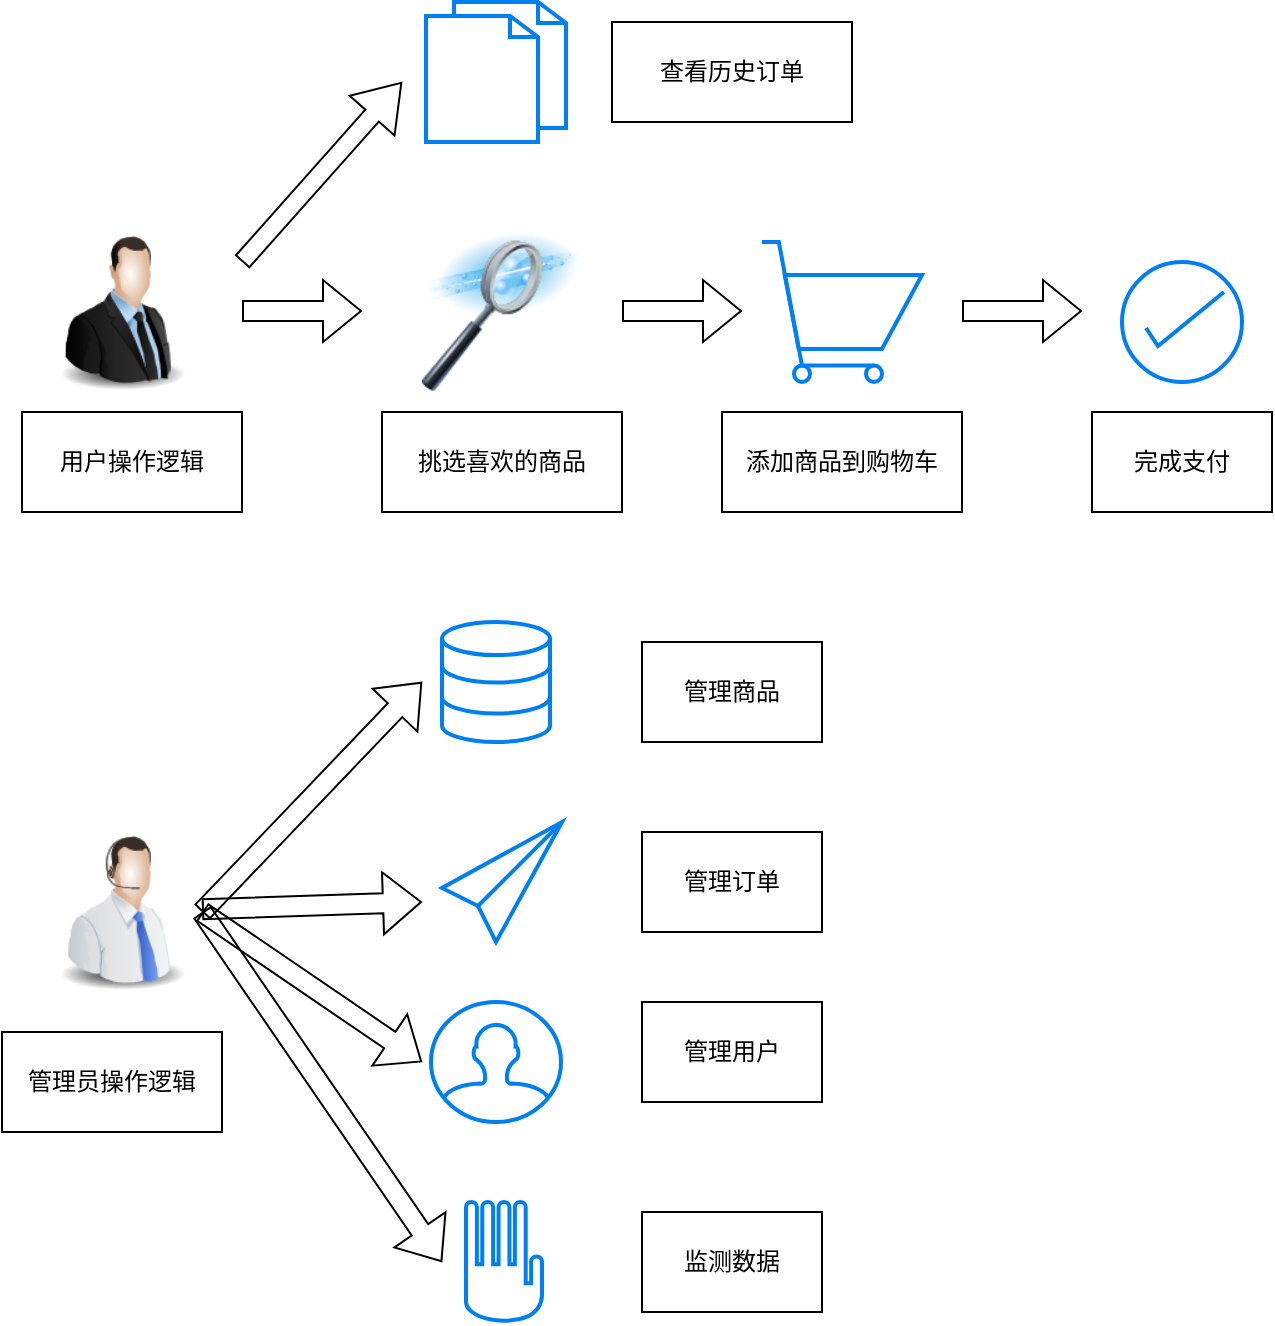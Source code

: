 <mxfile version="21.5.0" type="github">
  <diagram name="第 1 页" id="J7mMz2AS_QD8TT7dZT5X">
    <mxGraphModel dx="1246" dy="755" grid="1" gridSize="10" guides="1" tooltips="1" connect="1" arrows="1" fold="1" page="1" pageScale="1" pageWidth="827" pageHeight="1169" math="0" shadow="0">
      <root>
        <mxCell id="0" />
        <mxCell id="1" parent="0" />
        <mxCell id="dElah9kEDJpZpRQ2OeUi-7" value="用户操作逻辑" style="rounded=0;whiteSpace=wrap;html=1;" vertex="1" parent="1">
          <mxGeometry x="80" y="535" width="110" height="50" as="geometry" />
        </mxCell>
        <mxCell id="dElah9kEDJpZpRQ2OeUi-9" value="" style="shape=flexArrow;endArrow=classic;html=1;rounded=0;" edge="1" parent="1">
          <mxGeometry width="50" height="50" relative="1" as="geometry">
            <mxPoint x="190" y="484.5" as="sourcePoint" />
            <mxPoint x="250" y="484.5" as="targetPoint" />
          </mxGeometry>
        </mxCell>
        <mxCell id="dElah9kEDJpZpRQ2OeUi-10" value="" style="image;html=1;image=img/lib/clip_art/computers/Data_Filtering_128x128.png" vertex="1" parent="1">
          <mxGeometry x="280" y="445" width="80" height="80" as="geometry" />
        </mxCell>
        <mxCell id="dElah9kEDJpZpRQ2OeUi-11" value="挑选喜欢的商品" style="rounded=0;whiteSpace=wrap;html=1;" vertex="1" parent="1">
          <mxGeometry x="260" y="535" width="120" height="50" as="geometry" />
        </mxCell>
        <mxCell id="dElah9kEDJpZpRQ2OeUi-12" value="" style="image;html=1;image=img/lib/clip_art/people/Suit_Man_128x128.png" vertex="1" parent="1">
          <mxGeometry x="90" y="445" width="80" height="80" as="geometry" />
        </mxCell>
        <mxCell id="dElah9kEDJpZpRQ2OeUi-13" value="" style="html=1;verticalLabelPosition=bottom;align=center;labelBackgroundColor=#ffffff;verticalAlign=top;strokeWidth=2;strokeColor=#0080F0;shadow=0;dashed=0;shape=mxgraph.ios7.icons.shopping_cart;" vertex="1" parent="1">
          <mxGeometry x="450" y="450" width="80" height="70" as="geometry" />
        </mxCell>
        <mxCell id="dElah9kEDJpZpRQ2OeUi-14" value="" style="shape=flexArrow;endArrow=classic;html=1;rounded=0;" edge="1" parent="1">
          <mxGeometry width="50" height="50" relative="1" as="geometry">
            <mxPoint x="380" y="484.5" as="sourcePoint" />
            <mxPoint x="440" y="484.5" as="targetPoint" />
          </mxGeometry>
        </mxCell>
        <mxCell id="dElah9kEDJpZpRQ2OeUi-15" value="添加商品到购物车" style="rounded=0;whiteSpace=wrap;html=1;" vertex="1" parent="1">
          <mxGeometry x="430" y="535" width="120" height="50" as="geometry" />
        </mxCell>
        <mxCell id="dElah9kEDJpZpRQ2OeUi-16" value="" style="html=1;verticalLabelPosition=bottom;align=center;labelBackgroundColor=#ffffff;verticalAlign=top;strokeWidth=2;strokeColor=#0080F0;shadow=0;dashed=0;shape=mxgraph.ios7.icons.select;" vertex="1" parent="1">
          <mxGeometry x="630" y="460" width="60" height="60" as="geometry" />
        </mxCell>
        <mxCell id="dElah9kEDJpZpRQ2OeUi-17" value="" style="shape=flexArrow;endArrow=classic;html=1;rounded=0;" edge="1" parent="1">
          <mxGeometry width="50" height="50" relative="1" as="geometry">
            <mxPoint x="550" y="484.5" as="sourcePoint" />
            <mxPoint x="610" y="484.5" as="targetPoint" />
          </mxGeometry>
        </mxCell>
        <mxCell id="dElah9kEDJpZpRQ2OeUi-18" value="完成支付" style="rounded=0;whiteSpace=wrap;html=1;" vertex="1" parent="1">
          <mxGeometry x="615" y="535" width="90" height="50" as="geometry" />
        </mxCell>
        <mxCell id="dElah9kEDJpZpRQ2OeUi-19" value="" style="image;html=1;image=img/lib/clip_art/people/Telesales_Man_128x128.png" vertex="1" parent="1">
          <mxGeometry x="90" y="745" width="80" height="80" as="geometry" />
        </mxCell>
        <mxCell id="dElah9kEDJpZpRQ2OeUi-20" value="管理员操作逻辑" style="rounded=0;whiteSpace=wrap;html=1;" vertex="1" parent="1">
          <mxGeometry x="70" y="845" width="110" height="50" as="geometry" />
        </mxCell>
        <mxCell id="dElah9kEDJpZpRQ2OeUi-21" value="" style="html=1;verticalLabelPosition=bottom;align=center;labelBackgroundColor=#ffffff;verticalAlign=top;strokeWidth=2;strokeColor=#0080F0;shadow=0;dashed=0;shape=mxgraph.ios7.icons.data;" vertex="1" parent="1">
          <mxGeometry x="290" y="640" width="54" height="60" as="geometry" />
        </mxCell>
        <mxCell id="dElah9kEDJpZpRQ2OeUi-22" value="管理商品" style="rounded=0;whiteSpace=wrap;html=1;" vertex="1" parent="1">
          <mxGeometry x="390" y="650" width="90" height="50" as="geometry" />
        </mxCell>
        <mxCell id="dElah9kEDJpZpRQ2OeUi-23" value="" style="html=1;verticalLabelPosition=bottom;align=center;labelBackgroundColor=#ffffff;verticalAlign=top;strokeWidth=2;strokeColor=#0080F0;shadow=0;dashed=0;shape=mxgraph.ios7.icons.pointer;" vertex="1" parent="1">
          <mxGeometry x="290" y="740" width="60" height="60" as="geometry" />
        </mxCell>
        <mxCell id="dElah9kEDJpZpRQ2OeUi-25" value="管理订单" style="rounded=0;whiteSpace=wrap;html=1;" vertex="1" parent="1">
          <mxGeometry x="390" y="745" width="90" height="50" as="geometry" />
        </mxCell>
        <mxCell id="dElah9kEDJpZpRQ2OeUi-26" value="" style="html=1;verticalLabelPosition=bottom;align=center;labelBackgroundColor=#ffffff;verticalAlign=top;strokeWidth=2;strokeColor=#0080F0;shadow=0;dashed=0;shape=mxgraph.ios7.icons.user;" vertex="1" parent="1">
          <mxGeometry x="284.5" y="830" width="65" height="60" as="geometry" />
        </mxCell>
        <mxCell id="dElah9kEDJpZpRQ2OeUi-27" value="管理用户" style="rounded=0;whiteSpace=wrap;html=1;" vertex="1" parent="1">
          <mxGeometry x="390" y="830" width="90" height="50" as="geometry" />
        </mxCell>
        <mxCell id="dElah9kEDJpZpRQ2OeUi-28" value="" style="html=1;verticalLabelPosition=bottom;align=center;labelBackgroundColor=#ffffff;verticalAlign=top;strokeWidth=2;strokeColor=#0080F0;shadow=0;dashed=0;shape=mxgraph.ios7.icons.privacy;" vertex="1" parent="1">
          <mxGeometry x="302" y="930" width="38" height="60" as="geometry" />
        </mxCell>
        <mxCell id="dElah9kEDJpZpRQ2OeUi-29" value="监测数据" style="rounded=0;whiteSpace=wrap;html=1;" vertex="1" parent="1">
          <mxGeometry x="390" y="935" width="90" height="50" as="geometry" />
        </mxCell>
        <mxCell id="dElah9kEDJpZpRQ2OeUi-30" value="" style="shape=flexArrow;endArrow=classic;html=1;rounded=0;exitX=1;exitY=0.5;exitDx=0;exitDy=0;" edge="1" parent="1" source="dElah9kEDJpZpRQ2OeUi-19">
          <mxGeometry width="50" height="50" relative="1" as="geometry">
            <mxPoint x="180" y="790" as="sourcePoint" />
            <mxPoint x="280" y="670" as="targetPoint" />
          </mxGeometry>
        </mxCell>
        <mxCell id="dElah9kEDJpZpRQ2OeUi-31" value="" style="shape=flexArrow;endArrow=classic;html=1;rounded=0;" edge="1" parent="1" source="dElah9kEDJpZpRQ2OeUi-19">
          <mxGeometry width="50" height="50" relative="1" as="geometry">
            <mxPoint x="190" y="800" as="sourcePoint" />
            <mxPoint x="280" y="780" as="targetPoint" />
          </mxGeometry>
        </mxCell>
        <mxCell id="dElah9kEDJpZpRQ2OeUi-32" value="" style="shape=flexArrow;endArrow=classic;html=1;rounded=0;exitX=1;exitY=0.5;exitDx=0;exitDy=0;" edge="1" parent="1" source="dElah9kEDJpZpRQ2OeUi-19">
          <mxGeometry width="50" height="50" relative="1" as="geometry">
            <mxPoint x="180" y="794" as="sourcePoint" />
            <mxPoint x="280" y="860" as="targetPoint" />
          </mxGeometry>
        </mxCell>
        <mxCell id="dElah9kEDJpZpRQ2OeUi-33" value="" style="shape=flexArrow;endArrow=classic;html=1;rounded=0;exitX=1;exitY=0.5;exitDx=0;exitDy=0;" edge="1" parent="1" source="dElah9kEDJpZpRQ2OeUi-19">
          <mxGeometry width="50" height="50" relative="1" as="geometry">
            <mxPoint x="180" y="795" as="sourcePoint" />
            <mxPoint x="290" y="960" as="targetPoint" />
          </mxGeometry>
        </mxCell>
        <mxCell id="dElah9kEDJpZpRQ2OeUi-34" value="" style="html=1;verticalLabelPosition=bottom;align=center;labelBackgroundColor=#ffffff;verticalAlign=top;strokeWidth=2;strokeColor=#0080F0;shadow=0;dashed=0;shape=mxgraph.ios7.icons.documents;" vertex="1" parent="1">
          <mxGeometry x="282" y="330" width="70" height="70" as="geometry" />
        </mxCell>
        <mxCell id="dElah9kEDJpZpRQ2OeUi-35" value="查看历史订单" style="rounded=0;whiteSpace=wrap;html=1;" vertex="1" parent="1">
          <mxGeometry x="375" y="340" width="120" height="50" as="geometry" />
        </mxCell>
        <mxCell id="dElah9kEDJpZpRQ2OeUi-36" value="" style="shape=flexArrow;endArrow=classic;html=1;rounded=0;width=9;endSize=7;" edge="1" parent="1">
          <mxGeometry width="50" height="50" relative="1" as="geometry">
            <mxPoint x="190" y="460" as="sourcePoint" />
            <mxPoint x="270" y="370" as="targetPoint" />
          </mxGeometry>
        </mxCell>
      </root>
    </mxGraphModel>
  </diagram>
</mxfile>
